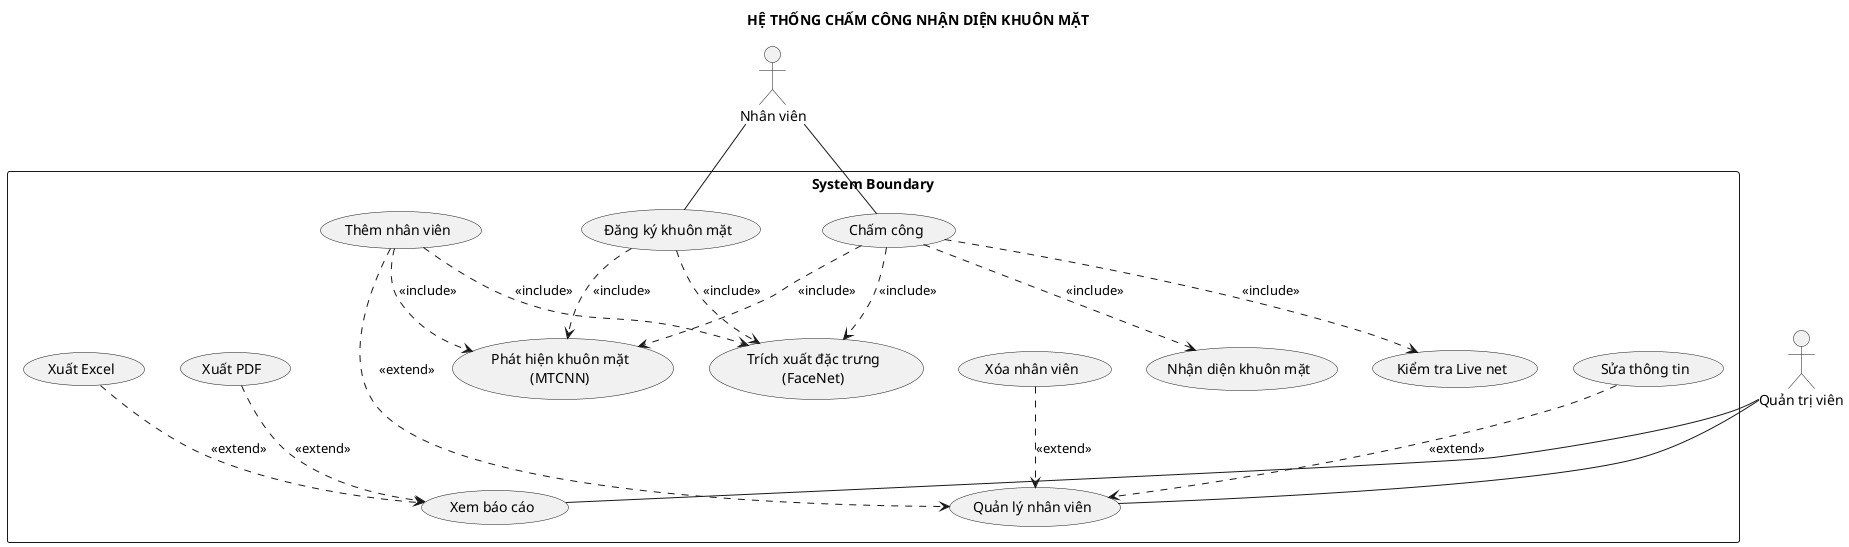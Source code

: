 @startuml UseCase_Diagram

title HỆ THỐNG CHẤM CÔNG NHẬN DIỆN KHUÔN MẶT

' Actor bên trái
actor "Nhân viên" as Employee

' Hệ thống ở giữa với khung rõ ràng
rectangle "System Boundary" {
  
  ' Use case chính của Nhân viên (bên trái)
  usecase "Đăng ký khuôn mặt" as UC1
  usecase "Chấm công" as UC2
  
  ' Use case kỹ thuật (ở giữa)
  usecase "Phát hiện khuôn mặt\n(MTCNN)" as UC5
  usecase "Trích xuất đặc trưng\n(FaceNet)" as UC6
  usecase "Nhận diện khuôn mặt" as UC7
  usecase "Kiểm tra Live net" as UC8
  
  ' Use case chính của Quản trị viên (bên phải)
  usecase "Quản lý nhân viên" as UC3  
  usecase "Xem báo cáo" as UC4
  
  ' Use case mở rộng
  usecase "Thêm nhân viên" as UC3_1
  usecase "Sửa thông tin" as UC3_2  
  usecase "Xóa nhân viên" as UC3_3
  usecase "Xuất Excel" as UC4_1
  usecase "Xuất PDF" as UC4_2

  ' Ép bố cục theo hàng ngang
  UC1 -[hidden]- UC5
  UC5 -[hidden]- UC3
  UC2 -[hidden]- UC6
  UC6 -[hidden]- UC4
  
}

' Actor bên phải
actor "Quản trị viên" as Admin

' Quan hệ Actor -- Use Case (không có đầu mũi tên)
Employee -- UC1
Employee -- UC2

Admin -- UC3
Admin -- UC4

' Quan hệ include (bắt buộc)
UC1 ..> UC5 : <<include>>
UC1 ..> UC6 : <<include>>

UC2 ..> UC5 : <<include>>
UC2 ..> UC6 : <<include>>  
UC2 ..> UC7 : <<include>>
UC2 ..> UC8 : <<include>>

' UC3 (Thêm NV) cũng cần chụp ảnh
UC3_1 ..> UC5 : <<include>>
UC3_1 ..> UC6 : <<include>>

' Quan hệ extend (tùy chọn)
UC3_1 ..> UC3 : <<extend>>
UC3_2 ..> UC3 : <<extend>>
UC3_3 ..> UC3 : <<extend>>

UC4_1 ..> UC4 : <<extend>>
UC4_2 ..> UC4 : <<extend>>

@enduml
